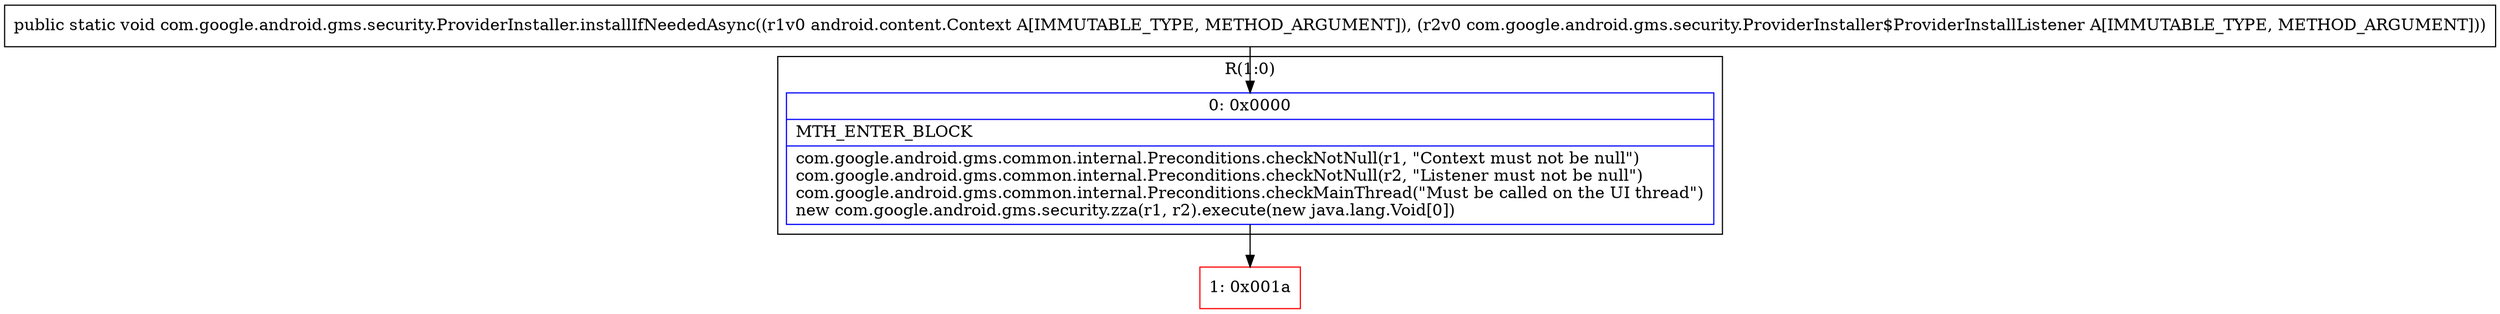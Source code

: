 digraph "CFG forcom.google.android.gms.security.ProviderInstaller.installIfNeededAsync(Landroid\/content\/Context;Lcom\/google\/android\/gms\/security\/ProviderInstaller$ProviderInstallListener;)V" {
subgraph cluster_Region_1136315371 {
label = "R(1:0)";
node [shape=record,color=blue];
Node_0 [shape=record,label="{0\:\ 0x0000|MTH_ENTER_BLOCK\l|com.google.android.gms.common.internal.Preconditions.checkNotNull(r1, \"Context must not be null\")\lcom.google.android.gms.common.internal.Preconditions.checkNotNull(r2, \"Listener must not be null\")\lcom.google.android.gms.common.internal.Preconditions.checkMainThread(\"Must be called on the UI thread\")\lnew com.google.android.gms.security.zza(r1, r2).execute(new java.lang.Void[0])\l}"];
}
Node_1 [shape=record,color=red,label="{1\:\ 0x001a}"];
MethodNode[shape=record,label="{public static void com.google.android.gms.security.ProviderInstaller.installIfNeededAsync((r1v0 android.content.Context A[IMMUTABLE_TYPE, METHOD_ARGUMENT]), (r2v0 com.google.android.gms.security.ProviderInstaller$ProviderInstallListener A[IMMUTABLE_TYPE, METHOD_ARGUMENT])) }"];
MethodNode -> Node_0;
Node_0 -> Node_1;
}

